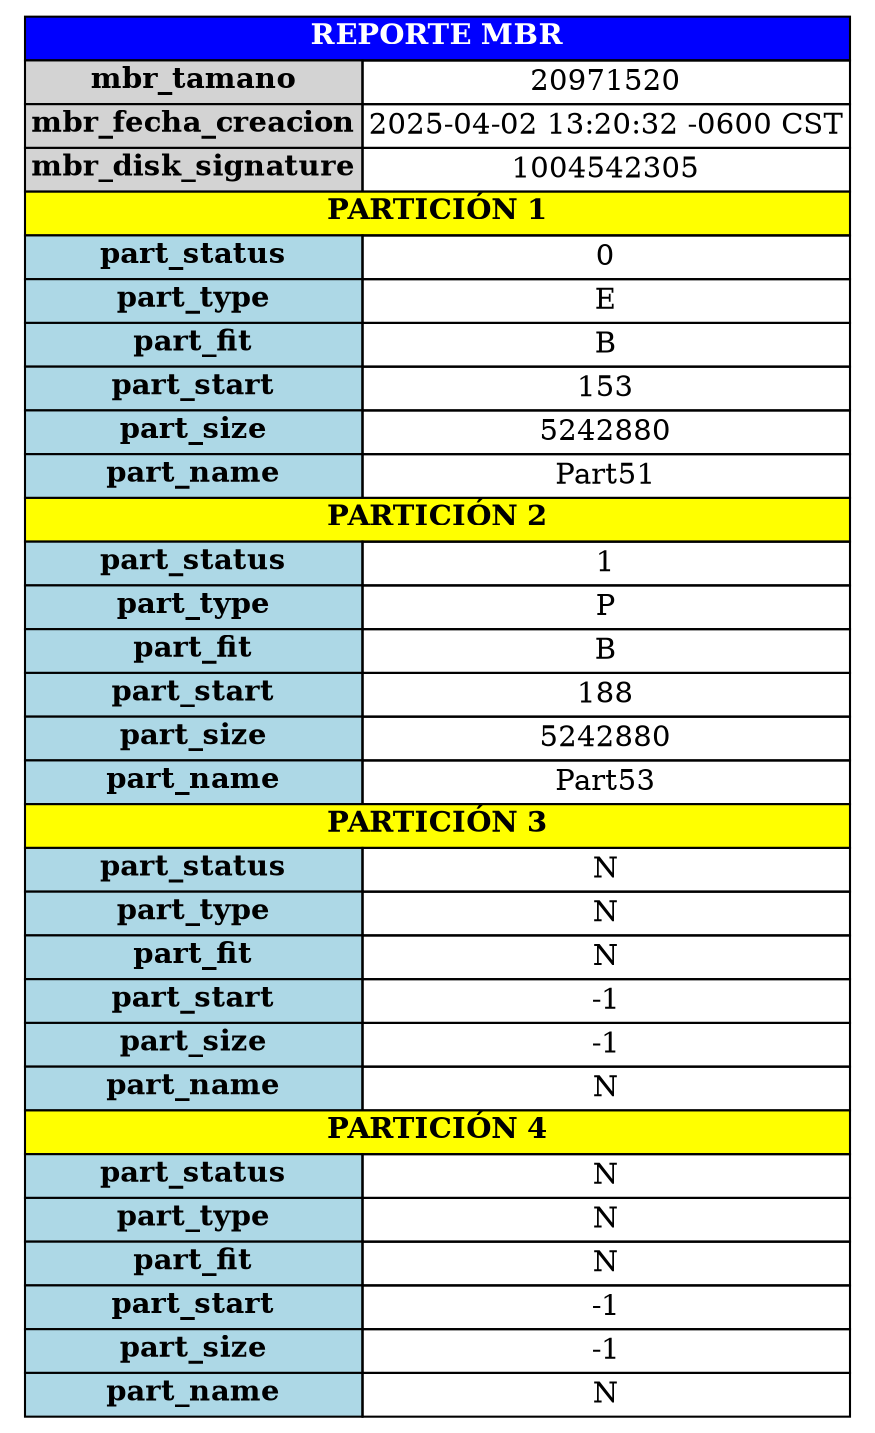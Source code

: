 digraph G {
        node [shape=plaintext]
        tabla [label=<
            <table border="0" cellborder="1" cellspacing="0">
                <tr><td colspan="2" bgcolor="blue"><font color="white"><b>REPORTE MBR</b></font></td></tr>
                <tr><td bgcolor="lightgray"><b>mbr_tamano</b></td><td>20971520</td></tr>
                <tr><td bgcolor="lightgray"><b>mbr_fecha_creacion</b></td><td>2025-04-02 13:20:32 -0600 CST</td></tr>
                <tr><td bgcolor="lightgray"><b>mbr_disk_signature</b></td><td>1004542305</td></tr>
            
				<tr><td colspan="2" bgcolor="yellow"><b>PARTICIÓN 1</b></td></tr>
				<tr><td bgcolor="lightblue"><b>part_status</b></td><td>0</td></tr>
				<tr><td bgcolor="lightblue"><b>part_type</b></td><td>E</td></tr>
				<tr><td bgcolor="lightblue"><b>part_fit</b></td><td>B</td></tr>
				<tr><td bgcolor="lightblue"><b>part_start</b></td><td>153</td></tr>
				<tr><td bgcolor="lightblue"><b>part_size</b></td><td>5242880</td></tr>
				<tr><td bgcolor="lightblue"><b>part_name</b></td><td>Part51</td></tr>
			
				<tr><td colspan="2" bgcolor="yellow"><b>PARTICIÓN 2</b></td></tr>
				<tr><td bgcolor="lightblue"><b>part_status</b></td><td>1</td></tr>
				<tr><td bgcolor="lightblue"><b>part_type</b></td><td>P</td></tr>
				<tr><td bgcolor="lightblue"><b>part_fit</b></td><td>B</td></tr>
				<tr><td bgcolor="lightblue"><b>part_start</b></td><td>188</td></tr>
				<tr><td bgcolor="lightblue"><b>part_size</b></td><td>5242880</td></tr>
				<tr><td bgcolor="lightblue"><b>part_name</b></td><td>Part53</td></tr>
			
				<tr><td colspan="2" bgcolor="yellow"><b>PARTICIÓN 3</b></td></tr>
				<tr><td bgcolor="lightblue"><b>part_status</b></td><td>N</td></tr>
				<tr><td bgcolor="lightblue"><b>part_type</b></td><td>N</td></tr>
				<tr><td bgcolor="lightblue"><b>part_fit</b></td><td>N</td></tr>
				<tr><td bgcolor="lightblue"><b>part_start</b></td><td>-1</td></tr>
				<tr><td bgcolor="lightblue"><b>part_size</b></td><td>-1</td></tr>
				<tr><td bgcolor="lightblue"><b>part_name</b></td><td>N</td></tr>
			
				<tr><td colspan="2" bgcolor="yellow"><b>PARTICIÓN 4</b></td></tr>
				<tr><td bgcolor="lightblue"><b>part_status</b></td><td>N</td></tr>
				<tr><td bgcolor="lightblue"><b>part_type</b></td><td>N</td></tr>
				<tr><td bgcolor="lightblue"><b>part_fit</b></td><td>N</td></tr>
				<tr><td bgcolor="lightblue"><b>part_start</b></td><td>-1</td></tr>
				<tr><td bgcolor="lightblue"><b>part_size</b></td><td>-1</td></tr>
				<tr><td bgcolor="lightblue"><b>part_name</b></td><td>N</td></tr>
			</table>>] }